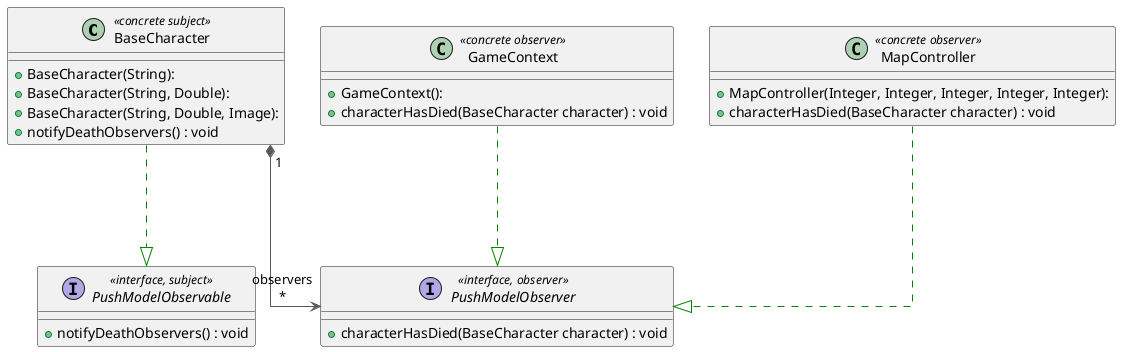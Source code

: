 @startuml PushModelObserverPattern


skinparam linetype ortho

class BaseCharacter << concrete subject >>{
  + BaseCharacter(String): 
  + BaseCharacter(String, Double): 
  + BaseCharacter(String, Double, Image):
  + notifyDeathObservers() : void
}
class GameContext << concrete observer >>{
  + GameContext():
  + characterHasDied(BaseCharacter character) : void
}
class MapController << concrete observer >>{
  + MapController(Integer, Integer, Integer, Integer, Integer):
  + characterHasDied(BaseCharacter character) : void
}
interface PushModelObservable << interface, subject >> {
    + notifyDeathObservers() : void
}

interface PushModelObserver << interface, observer >> {
    + characterHasDied(BaseCharacter character) : void
}

BaseCharacter        -[#008200,dashed]--^  PushModelObservable
BaseCharacter       "1" *-[#595959,plain]--> "observers\n*" PushModelObserver
GameContext          -[#008200,dashed]--^  PushModelObserver
MapController        -[#008200,dashed]--^  PushModelObserver
@enduml
